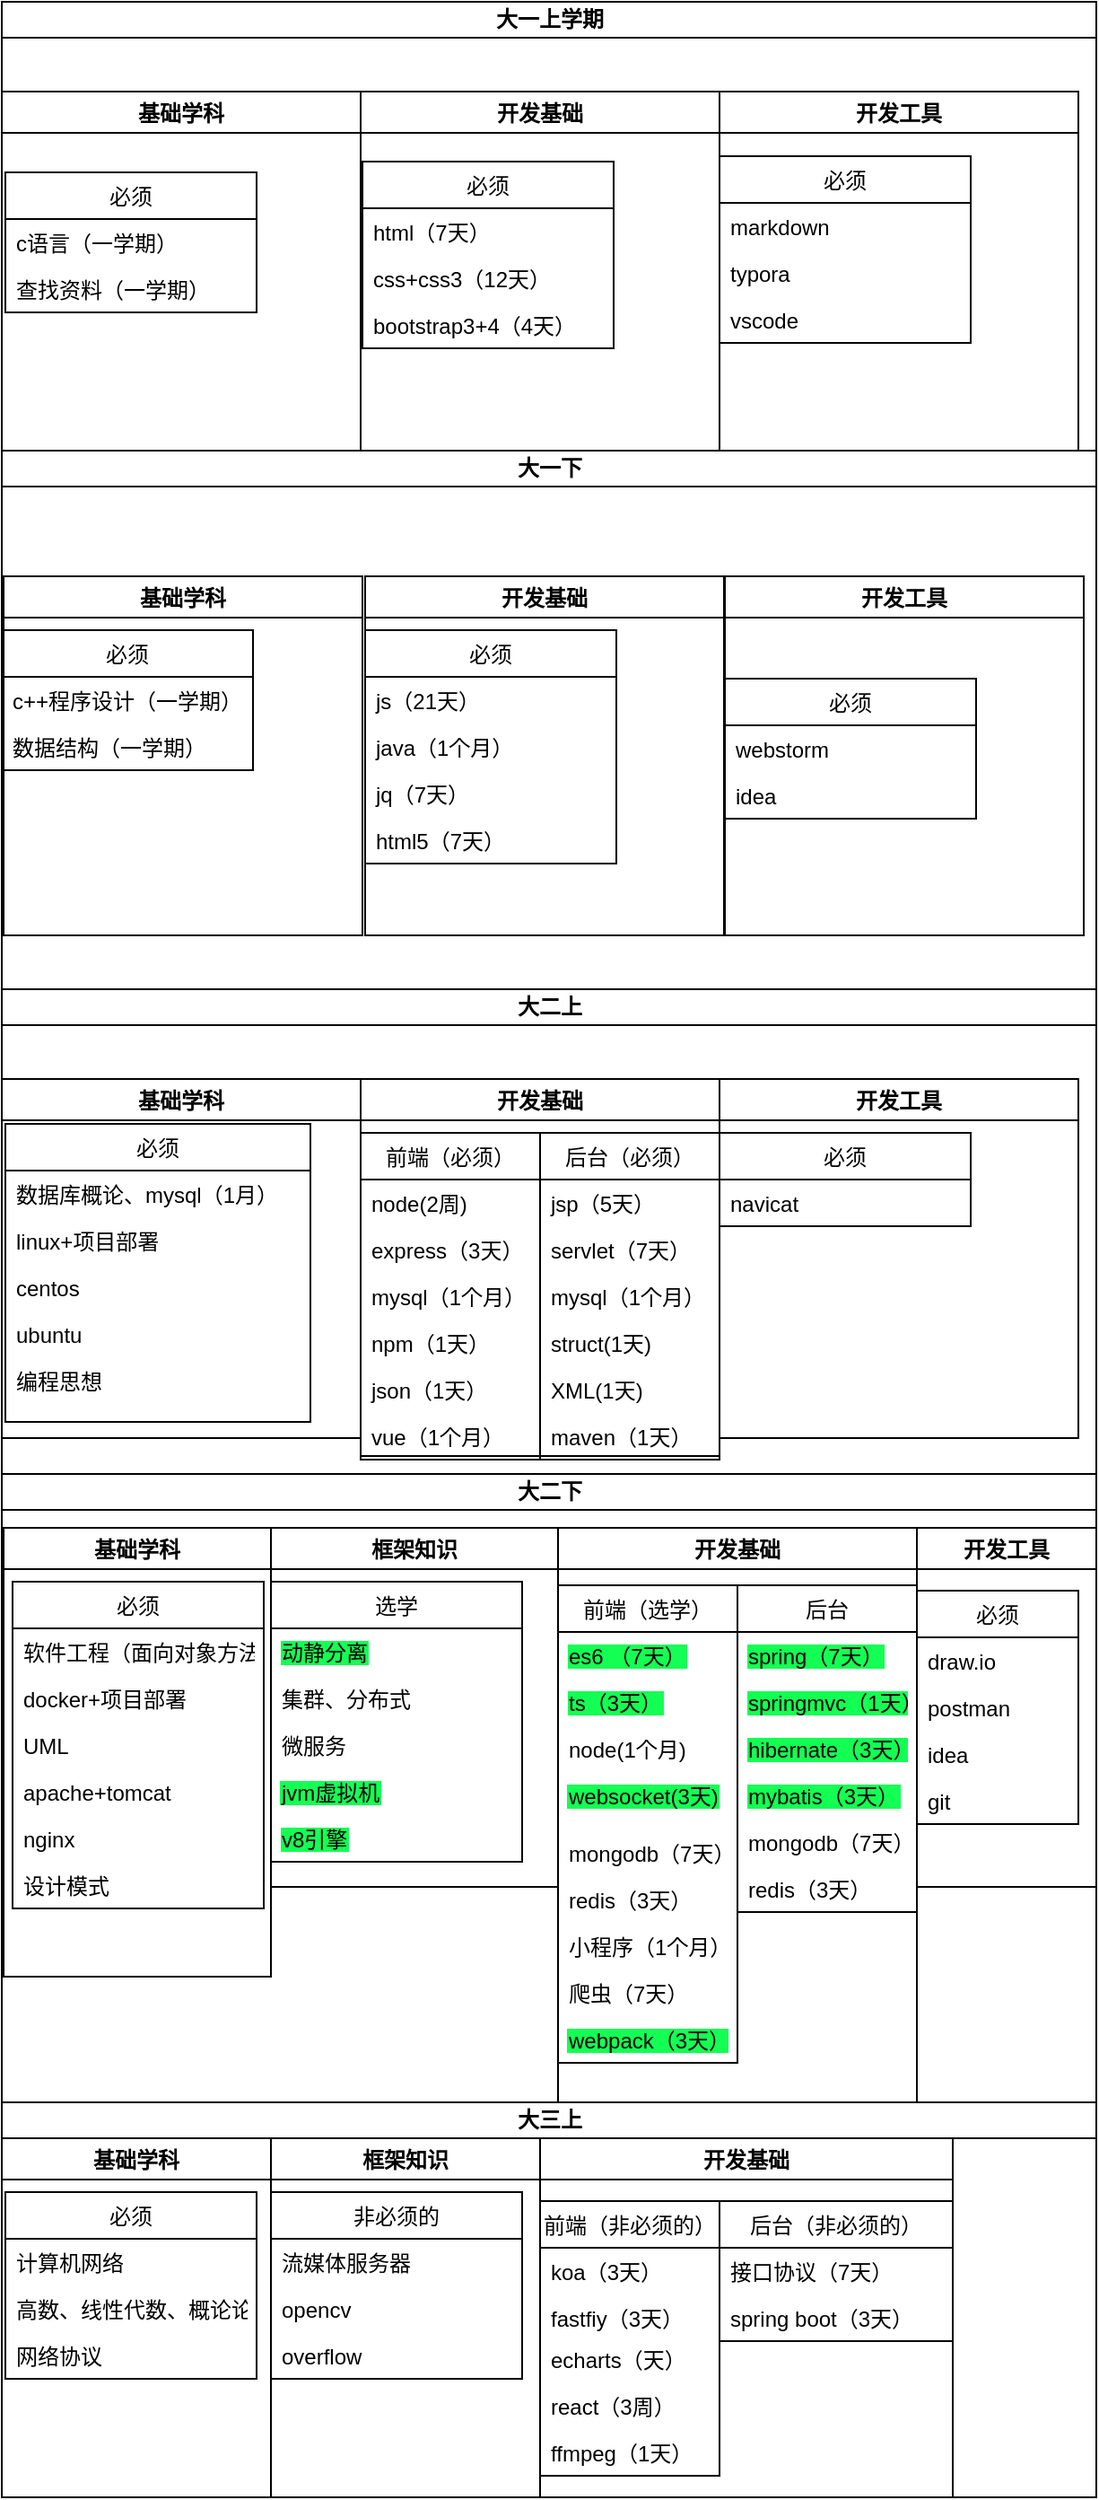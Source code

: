 <mxfile version="12.2.2" type="device" pages="1"><diagram id="gjG-5rtr5hlVOn3Dwla0" name="第 1 页"><mxGraphModel dx="1088" dy="660" grid="1" gridSize="10" guides="1" tooltips="1" connect="1" arrows="1" fold="1" page="1" pageScale="1" pageWidth="1654" pageHeight="2336" math="0" shadow="0"><root><mxCell id="0"/><mxCell id="1" parent="0"/><mxCell id="q79xA9Z5pwAB2MqFtHyh-91" value="大一上学期" style="swimlane;html=1;startSize=20;horizontal=1;containerType=tree;strokeColor=#000000;" parent="1" vertex="1"><mxGeometry x="250" y="10" width="610" height="250" as="geometry"/></mxCell><mxCell id="q79xA9Z5pwAB2MqFtHyh-98" value="基础学科" style="swimlane;strokeColor=#000000;" parent="q79xA9Z5pwAB2MqFtHyh-91" vertex="1"><mxGeometry y="50" width="200" height="200" as="geometry"/></mxCell><mxCell id="q79xA9Z5pwAB2MqFtHyh-102" value="必须" style="swimlane;fontStyle=0;childLayout=stackLayout;horizontal=1;startSize=26;fillColor=none;horizontalStack=0;resizeParent=1;resizeParentMax=0;resizeLast=0;collapsible=1;marginBottom=0;strokeColor=#000000;" parent="q79xA9Z5pwAB2MqFtHyh-98" vertex="1"><mxGeometry x="2" y="45" width="140" height="78" as="geometry"/></mxCell><mxCell id="q79xA9Z5pwAB2MqFtHyh-103" value="c语言（一学期）" style="text;strokeColor=none;fillColor=none;align=left;verticalAlign=top;spacingLeft=4;spacingRight=4;overflow=hidden;rotatable=0;points=[[0,0.5],[1,0.5]];portConstraint=eastwest;" parent="q79xA9Z5pwAB2MqFtHyh-102" vertex="1"><mxGeometry y="26" width="140" height="26" as="geometry"/></mxCell><mxCell id="q79xA9Z5pwAB2MqFtHyh-104" value="查找资料（一学期）" style="text;strokeColor=none;fillColor=none;align=left;verticalAlign=top;spacingLeft=4;spacingRight=4;overflow=hidden;rotatable=0;points=[[0,0.5],[1,0.5]];portConstraint=eastwest;" parent="q79xA9Z5pwAB2MqFtHyh-102" vertex="1"><mxGeometry y="52" width="140" height="26" as="geometry"/></mxCell><mxCell id="q79xA9Z5pwAB2MqFtHyh-99" value="开发基础" style="swimlane;strokeColor=#000000;" parent="q79xA9Z5pwAB2MqFtHyh-91" vertex="1"><mxGeometry x="200" y="50" width="200" height="200" as="geometry"/></mxCell><mxCell id="q79xA9Z5pwAB2MqFtHyh-106" value="必须" style="swimlane;fontStyle=0;childLayout=stackLayout;horizontal=1;startSize=26;fillColor=none;horizontalStack=0;resizeParent=1;resizeParentMax=0;resizeLast=0;collapsible=1;marginBottom=0;strokeColor=#000000;" parent="q79xA9Z5pwAB2MqFtHyh-99" vertex="1"><mxGeometry x="1" y="39" width="140" height="104" as="geometry"/></mxCell><mxCell id="q79xA9Z5pwAB2MqFtHyh-107" value="html（7天）" style="text;strokeColor=none;fillColor=none;align=left;verticalAlign=top;spacingLeft=4;spacingRight=4;overflow=hidden;rotatable=0;points=[[0,0.5],[1,0.5]];portConstraint=eastwest;" parent="q79xA9Z5pwAB2MqFtHyh-106" vertex="1"><mxGeometry y="26" width="140" height="26" as="geometry"/></mxCell><mxCell id="q79xA9Z5pwAB2MqFtHyh-108" value="css+css3（12天）" style="text;strokeColor=none;fillColor=none;align=left;verticalAlign=top;spacingLeft=4;spacingRight=4;overflow=hidden;rotatable=0;points=[[0,0.5],[1,0.5]];portConstraint=eastwest;" parent="q79xA9Z5pwAB2MqFtHyh-106" vertex="1"><mxGeometry y="52" width="140" height="26" as="geometry"/></mxCell><mxCell id="q79xA9Z5pwAB2MqFtHyh-109" value="bootstrap3+4（4天）" style="text;strokeColor=none;fillColor=none;align=left;verticalAlign=top;spacingLeft=4;spacingRight=4;overflow=hidden;rotatable=0;points=[[0,0.5],[1,0.5]];portConstraint=eastwest;" parent="q79xA9Z5pwAB2MqFtHyh-106" vertex="1"><mxGeometry y="78" width="140" height="26" as="geometry"/></mxCell><mxCell id="q79xA9Z5pwAB2MqFtHyh-100" value="开发工具" style="swimlane;strokeColor=#000000;" parent="q79xA9Z5pwAB2MqFtHyh-91" vertex="1"><mxGeometry x="400" y="50" width="200" height="200" as="geometry"/></mxCell><mxCell id="q79xA9Z5pwAB2MqFtHyh-111" value="必须" style="swimlane;fontStyle=0;childLayout=stackLayout;horizontal=1;startSize=26;fillColor=none;horizontalStack=0;resizeParent=1;resizeParentMax=0;resizeLast=0;collapsible=1;marginBottom=0;strokeColor=#000000;" parent="q79xA9Z5pwAB2MqFtHyh-100" vertex="1"><mxGeometry y="36" width="140" height="104" as="geometry"/></mxCell><mxCell id="q79xA9Z5pwAB2MqFtHyh-112" value="markdown" style="text;strokeColor=none;fillColor=none;align=left;verticalAlign=top;spacingLeft=4;spacingRight=4;overflow=hidden;rotatable=0;points=[[0,0.5],[1,0.5]];portConstraint=eastwest;labelBackgroundColor=#ffffff;" parent="q79xA9Z5pwAB2MqFtHyh-111" vertex="1"><mxGeometry y="26" width="140" height="26" as="geometry"/></mxCell><mxCell id="q79xA9Z5pwAB2MqFtHyh-113" value="typora" style="text;strokeColor=none;fillColor=none;align=left;verticalAlign=top;spacingLeft=4;spacingRight=4;overflow=hidden;rotatable=0;points=[[0,0.5],[1,0.5]];portConstraint=eastwest;" parent="q79xA9Z5pwAB2MqFtHyh-111" vertex="1"><mxGeometry y="52" width="140" height="26" as="geometry"/></mxCell><mxCell id="q79xA9Z5pwAB2MqFtHyh-204" value="vscode" style="text;strokeColor=none;fillColor=none;align=left;verticalAlign=top;spacingLeft=4;spacingRight=4;overflow=hidden;rotatable=0;points=[[0,0.5],[1,0.5]];portConstraint=eastwest;" parent="q79xA9Z5pwAB2MqFtHyh-111" vertex="1"><mxGeometry y="78" width="140" height="26" as="geometry"/></mxCell><mxCell id="q79xA9Z5pwAB2MqFtHyh-115" value="大一下" style="swimlane;html=1;startSize=20;horizontal=1;containerType=tree;strokeColor=#000000;" parent="1" vertex="1"><mxGeometry x="250" y="260" width="610" height="300" as="geometry"/></mxCell><mxCell id="q79xA9Z5pwAB2MqFtHyh-116" value="基础学科" style="swimlane;strokeColor=#000000;" parent="q79xA9Z5pwAB2MqFtHyh-115" vertex="1"><mxGeometry x="1" y="70" width="200" height="200" as="geometry"/></mxCell><mxCell id="q79xA9Z5pwAB2MqFtHyh-123" value="必须" style="swimlane;fontStyle=0;childLayout=stackLayout;horizontal=1;startSize=26;fillColor=none;horizontalStack=0;resizeParent=1;resizeParentMax=0;resizeLast=0;collapsible=1;marginBottom=0;strokeColor=#000000;" parent="q79xA9Z5pwAB2MqFtHyh-116" vertex="1"><mxGeometry x="-1" y="30" width="140" height="78" as="geometry"><mxRectangle x="-1" y="30" width="50" height="26" as="alternateBounds"/></mxGeometry></mxCell><mxCell id="q79xA9Z5pwAB2MqFtHyh-105" value="c++程序设计（一学期）" style="text;strokeColor=none;fillColor=none;align=left;verticalAlign=top;spacingLeft=4;spacingRight=4;overflow=hidden;rotatable=0;points=[[0,0.5],[1,0.5]];portConstraint=eastwest;" parent="q79xA9Z5pwAB2MqFtHyh-123" vertex="1"><mxGeometry y="26" width="140" height="26" as="geometry"/></mxCell><mxCell id="q79xA9Z5pwAB2MqFtHyh-125" value="数据结构（一学期）" style="text;strokeColor=none;fillColor=none;align=left;verticalAlign=top;spacingLeft=4;spacingRight=4;overflow=hidden;rotatable=0;points=[[0,0.5],[1,0.5]];portConstraint=eastwest;" parent="q79xA9Z5pwAB2MqFtHyh-123" vertex="1"><mxGeometry y="52" width="140" height="26" as="geometry"/></mxCell><mxCell id="q79xA9Z5pwAB2MqFtHyh-117" value="开发基础" style="swimlane;strokeColor=#000000;" parent="q79xA9Z5pwAB2MqFtHyh-115" vertex="1"><mxGeometry x="202.5" y="70" width="200" height="200" as="geometry"/></mxCell><mxCell id="q79xA9Z5pwAB2MqFtHyh-119" value="必须" style="swimlane;fontStyle=0;childLayout=stackLayout;horizontal=1;startSize=26;fillColor=none;horizontalStack=0;resizeParent=1;resizeParentMax=0;resizeLast=0;collapsible=1;marginBottom=0;strokeColor=#000000;" parent="q79xA9Z5pwAB2MqFtHyh-117" vertex="1"><mxGeometry y="30" width="140" height="130" as="geometry"/></mxCell><mxCell id="q79xA9Z5pwAB2MqFtHyh-120" value="js（21天）" style="text;strokeColor=none;fillColor=none;align=left;verticalAlign=top;spacingLeft=4;spacingRight=4;overflow=hidden;rotatable=0;points=[[0,0.5],[1,0.5]];portConstraint=eastwest;" parent="q79xA9Z5pwAB2MqFtHyh-119" vertex="1"><mxGeometry y="26" width="140" height="26" as="geometry"/></mxCell><mxCell id="q79xA9Z5pwAB2MqFtHyh-121" value="java（1个月）" style="text;strokeColor=none;fillColor=none;align=left;verticalAlign=top;spacingLeft=4;spacingRight=4;overflow=hidden;rotatable=0;points=[[0,0.5],[1,0.5]];portConstraint=eastwest;" parent="q79xA9Z5pwAB2MqFtHyh-119" vertex="1"><mxGeometry y="52" width="140" height="26" as="geometry"/></mxCell><mxCell id="q79xA9Z5pwAB2MqFtHyh-131" value="jq（7天）" style="text;strokeColor=none;fillColor=none;align=left;verticalAlign=top;spacingLeft=4;spacingRight=4;overflow=hidden;rotatable=0;points=[[0,0.5],[1,0.5]];portConstraint=eastwest;" parent="q79xA9Z5pwAB2MqFtHyh-119" vertex="1"><mxGeometry y="78" width="140" height="26" as="geometry"/></mxCell><mxCell id="q79xA9Z5pwAB2MqFtHyh-122" value="html5（7天）" style="text;strokeColor=none;fillColor=none;align=left;verticalAlign=top;spacingLeft=4;spacingRight=4;overflow=hidden;rotatable=0;points=[[0,0.5],[1,0.5]];portConstraint=eastwest;" parent="q79xA9Z5pwAB2MqFtHyh-119" vertex="1"><mxGeometry y="104" width="140" height="26" as="geometry"/></mxCell><mxCell id="q79xA9Z5pwAB2MqFtHyh-118" value="开发工具" style="swimlane;strokeColor=#000000;" parent="q79xA9Z5pwAB2MqFtHyh-115" vertex="1"><mxGeometry x="403" y="70" width="200" height="200" as="geometry"/></mxCell><mxCell id="q79xA9Z5pwAB2MqFtHyh-127" value="必须" style="swimlane;fontStyle=0;childLayout=stackLayout;horizontal=1;startSize=26;fillColor=none;horizontalStack=0;resizeParent=1;resizeParentMax=0;resizeLast=0;collapsible=1;marginBottom=0;strokeColor=#000000;" parent="q79xA9Z5pwAB2MqFtHyh-118" vertex="1"><mxGeometry y="57" width="140" height="78" as="geometry"/></mxCell><mxCell id="q79xA9Z5pwAB2MqFtHyh-129" value="webstorm" style="text;strokeColor=none;fillColor=none;align=left;verticalAlign=top;spacingLeft=4;spacingRight=4;overflow=hidden;rotatable=0;points=[[0,0.5],[1,0.5]];portConstraint=eastwest;" parent="q79xA9Z5pwAB2MqFtHyh-127" vertex="1"><mxGeometry y="26" width="140" height="26" as="geometry"/></mxCell><mxCell id="q79xA9Z5pwAB2MqFtHyh-130" value="idea" style="text;strokeColor=none;fillColor=none;align=left;verticalAlign=top;spacingLeft=4;spacingRight=4;overflow=hidden;rotatable=0;points=[[0,0.5],[1,0.5]];portConstraint=eastwest;" parent="q79xA9Z5pwAB2MqFtHyh-127" vertex="1"><mxGeometry y="52" width="140" height="26" as="geometry"/></mxCell><mxCell id="q79xA9Z5pwAB2MqFtHyh-134" value="大二上" style="swimlane;html=1;startSize=20;horizontal=1;containerType=tree;strokeColor=#000000;" parent="1" vertex="1"><mxGeometry x="250" y="560" width="610" height="270" as="geometry"/></mxCell><mxCell id="q79xA9Z5pwAB2MqFtHyh-139" value="基础学科" style="swimlane;strokeColor=#000000;" parent="q79xA9Z5pwAB2MqFtHyh-134" vertex="1"><mxGeometry y="50" width="200" height="200" as="geometry"/></mxCell><mxCell id="q79xA9Z5pwAB2MqFtHyh-142" value="必须" style="swimlane;fontStyle=0;childLayout=stackLayout;horizontal=1;startSize=26;fillColor=none;horizontalStack=0;resizeParent=1;resizeParentMax=0;resizeLast=0;collapsible=1;marginBottom=0;strokeColor=#000000;" parent="q79xA9Z5pwAB2MqFtHyh-139" vertex="1"><mxGeometry x="2" y="25" width="170" height="166" as="geometry"/></mxCell><mxCell id="q79xA9Z5pwAB2MqFtHyh-124" value="数据库概论、mysql（1月）" style="text;strokeColor=none;fillColor=none;align=left;verticalAlign=top;spacingLeft=4;spacingRight=4;overflow=hidden;rotatable=0;points=[[0,0.5],[1,0.5]];portConstraint=eastwest;" parent="q79xA9Z5pwAB2MqFtHyh-142" vertex="1"><mxGeometry y="26" width="170" height="26" as="geometry"/></mxCell><mxCell id="q79xA9Z5pwAB2MqFtHyh-143" value="linux+项目部署" style="text;strokeColor=none;fillColor=none;align=left;verticalAlign=top;spacingLeft=4;spacingRight=4;overflow=hidden;rotatable=0;points=[[0,0.5],[1,0.5]];portConstraint=eastwest;" parent="q79xA9Z5pwAB2MqFtHyh-142" vertex="1"><mxGeometry y="52" width="170" height="26" as="geometry"/></mxCell><mxCell id="q79xA9Z5pwAB2MqFtHyh-144" value="centos" style="text;strokeColor=none;fillColor=none;align=left;verticalAlign=top;spacingLeft=4;spacingRight=4;overflow=hidden;rotatable=0;points=[[0,0.5],[1,0.5]];portConstraint=eastwest;" parent="q79xA9Z5pwAB2MqFtHyh-142" vertex="1"><mxGeometry y="78" width="170" height="26" as="geometry"/></mxCell><mxCell id="q79xA9Z5pwAB2MqFtHyh-145" value="ubuntu" style="text;strokeColor=none;fillColor=none;align=left;verticalAlign=top;spacingLeft=4;spacingRight=4;overflow=hidden;rotatable=0;points=[[0,0.5],[1,0.5]];portConstraint=eastwest;" parent="q79xA9Z5pwAB2MqFtHyh-142" vertex="1"><mxGeometry y="104" width="170" height="26" as="geometry"/></mxCell><mxCell id="XeiT0OK1cOvn7RuBqpYT-1" value="编程思想" style="text;strokeColor=none;fillColor=none;align=left;verticalAlign=top;spacingLeft=4;spacingRight=4;overflow=hidden;rotatable=0;points=[[0,0.5],[1,0.5]];portConstraint=eastwest;" vertex="1" parent="q79xA9Z5pwAB2MqFtHyh-142"><mxGeometry y="130" width="170" height="36" as="geometry"/></mxCell><mxCell id="q79xA9Z5pwAB2MqFtHyh-141" value="开发基础" style="swimlane;strokeColor=#000000;" parent="q79xA9Z5pwAB2MqFtHyh-134" vertex="1"><mxGeometry x="200" y="50" width="200" height="210" as="geometry"/></mxCell><mxCell id="q79xA9Z5pwAB2MqFtHyh-146" value="前端（必须）" style="swimlane;fontStyle=0;childLayout=stackLayout;horizontal=1;startSize=26;fillColor=none;horizontalStack=0;resizeParent=1;resizeParentMax=0;resizeLast=0;collapsible=1;marginBottom=0;strokeColor=#000000;" parent="q79xA9Z5pwAB2MqFtHyh-141" vertex="1"><mxGeometry y="30" width="100" height="182" as="geometry"/></mxCell><mxCell id="q79xA9Z5pwAB2MqFtHyh-147" value="node(2周)" style="text;strokeColor=none;fillColor=none;align=left;verticalAlign=top;spacingLeft=4;spacingRight=4;overflow=hidden;rotatable=0;points=[[0,0.5],[1,0.5]];portConstraint=eastwest;" parent="q79xA9Z5pwAB2MqFtHyh-146" vertex="1"><mxGeometry y="26" width="100" height="26" as="geometry"/></mxCell><mxCell id="q79xA9Z5pwAB2MqFtHyh-148" value="express（3天）" style="text;strokeColor=none;fillColor=none;align=left;verticalAlign=top;spacingLeft=4;spacingRight=4;overflow=hidden;rotatable=0;points=[[0,0.5],[1,0.5]];portConstraint=eastwest;" parent="q79xA9Z5pwAB2MqFtHyh-146" vertex="1"><mxGeometry y="52" width="100" height="26" as="geometry"/></mxCell><mxCell id="q79xA9Z5pwAB2MqFtHyh-154" value="mysql（1个月）" style="text;strokeColor=none;fillColor=none;align=left;verticalAlign=top;spacingLeft=4;spacingRight=4;overflow=hidden;rotatable=0;points=[[0,0.5],[1,0.5]];portConstraint=eastwest;" parent="q79xA9Z5pwAB2MqFtHyh-146" vertex="1"><mxGeometry y="78" width="100" height="26" as="geometry"/></mxCell><mxCell id="q79xA9Z5pwAB2MqFtHyh-156" value="npm（1天）" style="text;strokeColor=none;fillColor=none;align=left;verticalAlign=top;spacingLeft=4;spacingRight=4;overflow=hidden;rotatable=0;points=[[0,0.5],[1,0.5]];portConstraint=eastwest;" parent="q79xA9Z5pwAB2MqFtHyh-146" vertex="1"><mxGeometry y="104" width="100" height="26" as="geometry"/></mxCell><mxCell id="q79xA9Z5pwAB2MqFtHyh-170" value="json（1天）" style="text;strokeColor=none;fillColor=none;align=left;verticalAlign=top;spacingLeft=4;spacingRight=4;overflow=hidden;rotatable=0;points=[[0,0.5],[1,0.5]];portConstraint=eastwest;" parent="q79xA9Z5pwAB2MqFtHyh-146" vertex="1"><mxGeometry y="130" width="100" height="26" as="geometry"/></mxCell><mxCell id="q79xA9Z5pwAB2MqFtHyh-149" value="vue（1个月）" style="text;strokeColor=none;fillColor=none;align=left;verticalAlign=top;spacingLeft=4;spacingRight=4;overflow=hidden;rotatable=0;points=[[0,0.5],[1,0.5]];portConstraint=eastwest;" parent="q79xA9Z5pwAB2MqFtHyh-146" vertex="1"><mxGeometry y="156" width="100" height="26" as="geometry"/></mxCell><mxCell id="q79xA9Z5pwAB2MqFtHyh-150" value="后台（必须）" style="swimlane;fontStyle=0;childLayout=stackLayout;horizontal=1;startSize=26;fillColor=none;horizontalStack=0;resizeParent=1;resizeParentMax=0;resizeLast=0;collapsible=1;marginBottom=0;strokeColor=#000000;" parent="q79xA9Z5pwAB2MqFtHyh-141" vertex="1"><mxGeometry x="100" y="30" width="100" height="182" as="geometry"/></mxCell><mxCell id="q79xA9Z5pwAB2MqFtHyh-151" value="jsp（5天）" style="text;strokeColor=none;fillColor=none;align=left;verticalAlign=top;spacingLeft=4;spacingRight=4;overflow=hidden;rotatable=0;points=[[0,0.5],[1,0.5]];portConstraint=eastwest;" parent="q79xA9Z5pwAB2MqFtHyh-150" vertex="1"><mxGeometry y="26" width="100" height="26" as="geometry"/></mxCell><mxCell id="q79xA9Z5pwAB2MqFtHyh-152" value="servlet（7天）" style="text;strokeColor=none;fillColor=none;align=left;verticalAlign=top;spacingLeft=4;spacingRight=4;overflow=hidden;rotatable=0;points=[[0,0.5],[1,0.5]];portConstraint=eastwest;" parent="q79xA9Z5pwAB2MqFtHyh-150" vertex="1"><mxGeometry y="52" width="100" height="26" as="geometry"/></mxCell><mxCell id="q79xA9Z5pwAB2MqFtHyh-158" value="mysql（1个月）" style="text;strokeColor=none;fillColor=none;align=left;verticalAlign=top;spacingLeft=4;spacingRight=4;overflow=hidden;rotatable=0;points=[[0,0.5],[1,0.5]];portConstraint=eastwest;" parent="q79xA9Z5pwAB2MqFtHyh-150" vertex="1"><mxGeometry y="78" width="100" height="26" as="geometry"/></mxCell><mxCell id="q79xA9Z5pwAB2MqFtHyh-155" value="struct(1天)" style="text;strokeColor=none;fillColor=none;align=left;verticalAlign=top;spacingLeft=4;spacingRight=4;overflow=hidden;rotatable=0;points=[[0,0.5],[1,0.5]];portConstraint=eastwest;" parent="q79xA9Z5pwAB2MqFtHyh-150" vertex="1"><mxGeometry y="104" width="100" height="26" as="geometry"/></mxCell><mxCell id="q79xA9Z5pwAB2MqFtHyh-171" value="XML(1天)" style="text;strokeColor=none;fillColor=none;align=left;verticalAlign=top;spacingLeft=4;spacingRight=4;overflow=hidden;rotatable=0;points=[[0,0.5],[1,0.5]];portConstraint=eastwest;" parent="q79xA9Z5pwAB2MqFtHyh-150" vertex="1"><mxGeometry y="130" width="100" height="26" as="geometry"/></mxCell><mxCell id="q79xA9Z5pwAB2MqFtHyh-153" value="maven（1天）" style="text;strokeColor=none;fillColor=none;align=left;verticalAlign=top;spacingLeft=4;spacingRight=4;overflow=hidden;rotatable=0;points=[[0,0.5],[1,0.5]];portConstraint=eastwest;" parent="q79xA9Z5pwAB2MqFtHyh-150" vertex="1"><mxGeometry y="156" width="100" height="26" as="geometry"/></mxCell><mxCell id="q79xA9Z5pwAB2MqFtHyh-140" value="开发工具" style="swimlane;strokeColor=#000000;" parent="q79xA9Z5pwAB2MqFtHyh-134" vertex="1"><mxGeometry x="400" y="50" width="200" height="200" as="geometry"/></mxCell><mxCell id="q79xA9Z5pwAB2MqFtHyh-163" value="必须" style="swimlane;fontStyle=0;childLayout=stackLayout;horizontal=1;startSize=26;fillColor=none;horizontalStack=0;resizeParent=1;resizeParentMax=0;resizeLast=0;collapsible=1;marginBottom=0;strokeColor=#000000;" parent="q79xA9Z5pwAB2MqFtHyh-140" vertex="1"><mxGeometry y="30" width="140" height="52" as="geometry"/></mxCell><mxCell id="q79xA9Z5pwAB2MqFtHyh-167" value="navicat" style="text;strokeColor=none;fillColor=none;align=left;verticalAlign=top;spacingLeft=4;spacingRight=4;overflow=hidden;rotatable=0;points=[[0,0.5],[1,0.5]];portConstraint=eastwest;" parent="q79xA9Z5pwAB2MqFtHyh-163" vertex="1"><mxGeometry y="26" width="140" height="26" as="geometry"/></mxCell><mxCell id="q79xA9Z5pwAB2MqFtHyh-172" value="大二下" style="swimlane;html=1;startSize=20;horizontal=1;containerType=tree;strokeColor=#000000;" parent="1" vertex="1"><mxGeometry x="250" y="830" width="610" height="350" as="geometry"/></mxCell><mxCell id="q79xA9Z5pwAB2MqFtHyh-173" value="基础学科" style="swimlane;strokeColor=#000000;" parent="q79xA9Z5pwAB2MqFtHyh-172" vertex="1"><mxGeometry x="1" y="30" width="149" height="250" as="geometry"/></mxCell><mxCell id="q79xA9Z5pwAB2MqFtHyh-174" value="必须" style="swimlane;fontStyle=0;childLayout=stackLayout;horizontal=1;startSize=26;fillColor=none;horizontalStack=0;resizeParent=1;resizeParentMax=0;resizeLast=0;collapsible=1;marginBottom=0;strokeColor=#000000;" parent="q79xA9Z5pwAB2MqFtHyh-173" vertex="1"><mxGeometry x="5" y="30" width="140" height="182" as="geometry"/></mxCell><mxCell id="q79xA9Z5pwAB2MqFtHyh-176" value="软件工程（面向对象方法）" style="text;strokeColor=none;fillColor=none;align=left;verticalAlign=top;spacingLeft=4;spacingRight=4;overflow=hidden;rotatable=0;points=[[0,0.5],[1,0.5]];portConstraint=eastwest;" parent="q79xA9Z5pwAB2MqFtHyh-174" vertex="1"><mxGeometry y="26" width="140" height="26" as="geometry"/></mxCell><mxCell id="q79xA9Z5pwAB2MqFtHyh-179" value="docker+项目部署" style="text;strokeColor=none;fillColor=none;align=left;verticalAlign=top;spacingLeft=4;spacingRight=4;overflow=hidden;rotatable=0;points=[[0,0.5],[1,0.5]];portConstraint=eastwest;" parent="q79xA9Z5pwAB2MqFtHyh-174" vertex="1"><mxGeometry y="52" width="140" height="26" as="geometry"/></mxCell><mxCell id="q79xA9Z5pwAB2MqFtHyh-177" value="UML" style="text;strokeColor=none;fillColor=none;align=left;verticalAlign=top;spacingLeft=4;spacingRight=4;overflow=hidden;rotatable=0;points=[[0,0.5],[1,0.5]];portConstraint=eastwest;" parent="q79xA9Z5pwAB2MqFtHyh-174" vertex="1"><mxGeometry y="78" width="140" height="26" as="geometry"/></mxCell><mxCell id="q79xA9Z5pwAB2MqFtHyh-196" value="apache+tomcat" style="text;strokeColor=none;fillColor=none;align=left;verticalAlign=top;spacingLeft=4;spacingRight=4;overflow=hidden;rotatable=0;points=[[0,0.5],[1,0.5]];portConstraint=eastwest;" parent="q79xA9Z5pwAB2MqFtHyh-174" vertex="1"><mxGeometry y="104" width="140" height="26" as="geometry"/></mxCell><mxCell id="q79xA9Z5pwAB2MqFtHyh-214" value="nginx" style="text;strokeColor=none;fillColor=none;align=left;verticalAlign=top;spacingLeft=4;spacingRight=4;overflow=hidden;rotatable=0;points=[[0,0.5],[1,0.5]];portConstraint=eastwest;" parent="q79xA9Z5pwAB2MqFtHyh-174" vertex="1"><mxGeometry y="130" width="140" height="26" as="geometry"/></mxCell><mxCell id="q79xA9Z5pwAB2MqFtHyh-180" value="设计模式" style="text;strokeColor=none;fillColor=none;align=left;verticalAlign=top;spacingLeft=4;spacingRight=4;overflow=hidden;rotatable=0;points=[[0,0.5],[1,0.5]];portConstraint=eastwest;" parent="q79xA9Z5pwAB2MqFtHyh-174" vertex="1"><mxGeometry y="156" width="140" height="26" as="geometry"/></mxCell><mxCell id="q79xA9Z5pwAB2MqFtHyh-181" value="框架知识" style="swimlane;strokeColor=#000000;" parent="q79xA9Z5pwAB2MqFtHyh-172" vertex="1"><mxGeometry x="150" y="30" width="160" height="200" as="geometry"/></mxCell><mxCell id="q79xA9Z5pwAB2MqFtHyh-182" value="选学" style="swimlane;fontStyle=0;childLayout=stackLayout;horizontal=1;startSize=26;fillColor=none;horizontalStack=0;resizeParent=1;resizeParentMax=0;resizeLast=0;collapsible=1;marginBottom=0;strokeColor=#000000;" parent="q79xA9Z5pwAB2MqFtHyh-181" vertex="1"><mxGeometry y="30" width="140" height="156" as="geometry"/></mxCell><mxCell id="q79xA9Z5pwAB2MqFtHyh-183" value="动静分离" style="text;strokeColor=none;fillColor=none;align=left;verticalAlign=top;spacingLeft=4;spacingRight=4;overflow=hidden;rotatable=0;points=[[0,0.5],[1,0.5]];portConstraint=eastwest;labelBackgroundColor=#14FF53;" parent="q79xA9Z5pwAB2MqFtHyh-182" vertex="1"><mxGeometry y="26" width="140" height="26" as="geometry"/></mxCell><mxCell id="q79xA9Z5pwAB2MqFtHyh-184" value="集群、分布式" style="text;strokeColor=none;fillColor=none;align=left;verticalAlign=top;spacingLeft=4;spacingRight=4;overflow=hidden;rotatable=0;points=[[0,0.5],[1,0.5]];portConstraint=eastwest;" parent="q79xA9Z5pwAB2MqFtHyh-182" vertex="1"><mxGeometry y="52" width="140" height="26" as="geometry"/></mxCell><mxCell id="q79xA9Z5pwAB2MqFtHyh-185" value="微服务" style="text;strokeColor=none;fillColor=none;align=left;verticalAlign=top;spacingLeft=4;spacingRight=4;overflow=hidden;rotatable=0;points=[[0,0.5],[1,0.5]];portConstraint=eastwest;" parent="q79xA9Z5pwAB2MqFtHyh-182" vertex="1"><mxGeometry y="78" width="140" height="26" as="geometry"/></mxCell><mxCell id="q79xA9Z5pwAB2MqFtHyh-217" value="jvm虚拟机" style="text;strokeColor=none;fillColor=none;align=left;verticalAlign=top;spacingLeft=4;spacingRight=4;overflow=hidden;rotatable=0;points=[[0,0.5],[1,0.5]];portConstraint=eastwest;labelBackgroundColor=#14FF53;" parent="q79xA9Z5pwAB2MqFtHyh-182" vertex="1"><mxGeometry y="104" width="140" height="26" as="geometry"/></mxCell><mxCell id="q79xA9Z5pwAB2MqFtHyh-216" value="v8引擎" style="text;strokeColor=none;fillColor=none;align=left;verticalAlign=top;spacingLeft=4;spacingRight=4;overflow=hidden;rotatable=0;points=[[0,0.5],[1,0.5]];portConstraint=eastwest;labelBackgroundColor=#14FF53;" parent="q79xA9Z5pwAB2MqFtHyh-182" vertex="1"><mxGeometry y="130" width="140" height="26" as="geometry"/></mxCell><mxCell id="q79xA9Z5pwAB2MqFtHyh-194" value="开发基础" style="swimlane;strokeColor=#000000;" parent="q79xA9Z5pwAB2MqFtHyh-172" vertex="1"><mxGeometry x="310" y="30" width="200" height="320" as="geometry"/></mxCell><mxCell id="q79xA9Z5pwAB2MqFtHyh-205" value="前端（选学）" style="swimlane;fontStyle=0;childLayout=stackLayout;horizontal=1;startSize=26;fillColor=none;horizontalStack=0;resizeParent=1;resizeParentMax=0;resizeLast=0;collapsible=1;marginBottom=0;strokeColor=#000000;" parent="q79xA9Z5pwAB2MqFtHyh-194" vertex="1"><mxGeometry y="32" width="100" height="266" as="geometry"/></mxCell><mxCell id="q79xA9Z5pwAB2MqFtHyh-206" value="es6 （7天）" style="text;strokeColor=none;fillColor=none;align=left;verticalAlign=top;spacingLeft=4;spacingRight=4;overflow=hidden;rotatable=0;points=[[0,0.5],[1,0.5]];portConstraint=eastwest;labelBackgroundColor=#14FF53;" parent="q79xA9Z5pwAB2MqFtHyh-205" vertex="1"><mxGeometry y="26" width="100" height="26" as="geometry"/></mxCell><mxCell id="q79xA9Z5pwAB2MqFtHyh-207" value="ts（3天）" style="text;strokeColor=none;fillColor=none;align=left;verticalAlign=top;spacingLeft=4;spacingRight=4;overflow=hidden;rotatable=0;points=[[0,0.5],[1,0.5]];portConstraint=eastwest;labelBackgroundColor=#14FF53;" parent="q79xA9Z5pwAB2MqFtHyh-205" vertex="1"><mxGeometry y="52" width="100" height="26" as="geometry"/></mxCell><mxCell id="q79xA9Z5pwAB2MqFtHyh-218" value="node(1个月)" style="text;strokeColor=none;fillColor=none;align=left;verticalAlign=top;spacingLeft=4;spacingRight=4;overflow=hidden;rotatable=0;points=[[0,0.5],[1,0.5]];portConstraint=eastwest;fontColor=#000000;" parent="q79xA9Z5pwAB2MqFtHyh-205" vertex="1"><mxGeometry y="78" width="100" height="26" as="geometry"/></mxCell><mxCell id="q79xA9Z5pwAB2MqFtHyh-219" value="websocket(3天)" style="text;strokeColor=none;fillColor=none;align=left;verticalAlign=top;spacingLeft=4;spacingRight=4;overflow=hidden;rotatable=0;points=[[0,0.5],[1,0.5]];portConstraint=eastwest;labelBorderColor=none;labelBackgroundColor=#14FF53;" parent="q79xA9Z5pwAB2MqFtHyh-205" vertex="1"><mxGeometry y="104" width="100" height="32" as="geometry"/></mxCell><mxCell id="q79xA9Z5pwAB2MqFtHyh-220" value="mongodb（7天）" style="text;strokeColor=none;fillColor=none;align=left;verticalAlign=top;spacingLeft=4;spacingRight=4;overflow=hidden;rotatable=0;points=[[0,0.5],[1,0.5]];portConstraint=eastwest;" parent="q79xA9Z5pwAB2MqFtHyh-205" vertex="1"><mxGeometry y="136" width="100" height="26" as="geometry"/></mxCell><mxCell id="q79xA9Z5pwAB2MqFtHyh-221" value="redis（3天）" style="text;strokeColor=none;fillColor=none;align=left;verticalAlign=top;spacingLeft=4;spacingRight=4;overflow=hidden;rotatable=0;points=[[0,0.5],[1,0.5]];portConstraint=eastwest;" parent="q79xA9Z5pwAB2MqFtHyh-205" vertex="1"><mxGeometry y="162" width="100" height="26" as="geometry"/></mxCell><mxCell id="q79xA9Z5pwAB2MqFtHyh-264" value="小程序（1个月）" style="text;strokeColor=none;fillColor=none;align=left;verticalAlign=top;spacingLeft=4;spacingRight=4;overflow=hidden;rotatable=0;points=[[0,0.5],[1,0.5]];portConstraint=eastwest;" parent="q79xA9Z5pwAB2MqFtHyh-205" vertex="1"><mxGeometry y="188" width="100" height="26" as="geometry"/></mxCell><mxCell id="q79xA9Z5pwAB2MqFtHyh-265" value="爬虫（7天）" style="text;strokeColor=none;fillColor=none;align=left;verticalAlign=top;spacingLeft=4;spacingRight=4;overflow=hidden;rotatable=0;points=[[0,0.5],[1,0.5]];portConstraint=eastwest;" parent="q79xA9Z5pwAB2MqFtHyh-205" vertex="1"><mxGeometry y="214" width="100" height="26" as="geometry"/></mxCell><mxCell id="q79xA9Z5pwAB2MqFtHyh-208" value="webpack（3天）" style="text;strokeColor=none;fillColor=none;align=left;verticalAlign=top;spacingLeft=4;spacingRight=4;overflow=hidden;rotatable=0;points=[[0,0.5],[1,0.5]];portConstraint=eastwest;labelBackgroundColor=#14FF53;" parent="q79xA9Z5pwAB2MqFtHyh-205" vertex="1"><mxGeometry y="240" width="100" height="26" as="geometry"/></mxCell><mxCell id="q79xA9Z5pwAB2MqFtHyh-210" value="后台" style="swimlane;fontStyle=0;childLayout=stackLayout;horizontal=1;startSize=26;fillColor=none;horizontalStack=0;resizeParent=1;resizeParentMax=0;resizeLast=0;collapsible=1;marginBottom=0;strokeColor=#000000;" parent="q79xA9Z5pwAB2MqFtHyh-194" vertex="1"><mxGeometry x="100" y="32" width="100" height="182" as="geometry"/></mxCell><mxCell id="q79xA9Z5pwAB2MqFtHyh-211" value="spring（7天）" style="text;strokeColor=none;fillColor=none;align=left;verticalAlign=top;spacingLeft=4;spacingRight=4;overflow=hidden;rotatable=0;points=[[0,0.5],[1,0.5]];portConstraint=eastwest;labelBackgroundColor=#14FF53;fontColor=#000000;" parent="q79xA9Z5pwAB2MqFtHyh-210" vertex="1"><mxGeometry y="26" width="100" height="26" as="geometry"/></mxCell><mxCell id="q79xA9Z5pwAB2MqFtHyh-212" value="springmvc（1天）" style="text;strokeColor=none;fillColor=none;align=left;verticalAlign=top;spacingLeft=4;spacingRight=4;overflow=hidden;rotatable=0;points=[[0,0.5],[1,0.5]];portConstraint=eastwest;labelBackgroundColor=#14FF53;" parent="q79xA9Z5pwAB2MqFtHyh-210" vertex="1"><mxGeometry y="52" width="100" height="26" as="geometry"/></mxCell><mxCell id="q79xA9Z5pwAB2MqFtHyh-222" value="hibernate（3天）" style="text;strokeColor=none;fillColor=none;align=left;verticalAlign=top;spacingLeft=4;spacingRight=4;overflow=hidden;rotatable=0;points=[[0,0.5],[1,0.5]];portConstraint=eastwest;labelBackgroundColor=#14FF53;" parent="q79xA9Z5pwAB2MqFtHyh-210" vertex="1"><mxGeometry y="78" width="100" height="26" as="geometry"/></mxCell><mxCell id="q79xA9Z5pwAB2MqFtHyh-213" value="mybatis（3天）" style="text;strokeColor=none;fillColor=none;align=left;verticalAlign=top;spacingLeft=4;spacingRight=4;overflow=hidden;rotatable=0;points=[[0,0.5],[1,0.5]];portConstraint=eastwest;labelBackgroundColor=#14FF53;" parent="q79xA9Z5pwAB2MqFtHyh-210" vertex="1"><mxGeometry y="104" width="100" height="26" as="geometry"/></mxCell><mxCell id="q79xA9Z5pwAB2MqFtHyh-224" value="mongodb（7天）" style="text;strokeColor=none;fillColor=none;align=left;verticalAlign=top;spacingLeft=4;spacingRight=4;overflow=hidden;rotatable=0;points=[[0,0.5],[1,0.5]];portConstraint=eastwest;" parent="q79xA9Z5pwAB2MqFtHyh-210" vertex="1"><mxGeometry y="130" width="100" height="26" as="geometry"/></mxCell><mxCell id="q79xA9Z5pwAB2MqFtHyh-226" value="redis（3天）" style="text;strokeColor=none;fillColor=none;align=left;verticalAlign=top;spacingLeft=4;spacingRight=4;overflow=hidden;rotatable=0;points=[[0,0.5],[1,0.5]];portConstraint=eastwest;" parent="q79xA9Z5pwAB2MqFtHyh-210" vertex="1"><mxGeometry y="156" width="100" height="26" as="geometry"/></mxCell><mxCell id="q79xA9Z5pwAB2MqFtHyh-195" value="开发工具" style="swimlane;strokeColor=#000000;" parent="q79xA9Z5pwAB2MqFtHyh-172" vertex="1"><mxGeometry x="510" y="30" width="100" height="200" as="geometry"/></mxCell><mxCell id="q79xA9Z5pwAB2MqFtHyh-198" value="必须" style="swimlane;fontStyle=0;childLayout=stackLayout;horizontal=1;startSize=26;fillColor=none;horizontalStack=0;resizeParent=1;resizeParentMax=0;resizeLast=0;collapsible=1;marginBottom=0;strokeColor=#000000;" parent="q79xA9Z5pwAB2MqFtHyh-195" vertex="1"><mxGeometry y="35" width="90" height="130" as="geometry"/></mxCell><mxCell id="q79xA9Z5pwAB2MqFtHyh-201" value="draw.io" style="text;strokeColor=none;fillColor=none;align=left;verticalAlign=top;spacingLeft=4;spacingRight=4;overflow=hidden;rotatable=0;points=[[0,0.5],[1,0.5]];portConstraint=eastwest;" parent="q79xA9Z5pwAB2MqFtHyh-198" vertex="1"><mxGeometry y="26" width="90" height="26" as="geometry"/></mxCell><mxCell id="q79xA9Z5pwAB2MqFtHyh-203" value="postman" style="text;strokeColor=none;fillColor=none;align=left;verticalAlign=top;spacingLeft=4;spacingRight=4;overflow=hidden;rotatable=0;points=[[0,0.5],[1,0.5]];portConstraint=eastwest;" parent="q79xA9Z5pwAB2MqFtHyh-198" vertex="1"><mxGeometry y="52" width="90" height="26" as="geometry"/></mxCell><mxCell id="q79xA9Z5pwAB2MqFtHyh-202" value="idea" style="text;strokeColor=none;fillColor=none;align=left;verticalAlign=top;spacingLeft=4;spacingRight=4;overflow=hidden;rotatable=0;points=[[0,0.5],[1,0.5]];portConstraint=eastwest;" parent="q79xA9Z5pwAB2MqFtHyh-198" vertex="1"><mxGeometry y="78" width="90" height="26" as="geometry"/></mxCell><mxCell id="q79xA9Z5pwAB2MqFtHyh-261" value="git" style="text;strokeColor=none;fillColor=none;align=left;verticalAlign=top;spacingLeft=4;spacingRight=4;overflow=hidden;rotatable=0;points=[[0,0.5],[1,0.5]];portConstraint=eastwest;" parent="q79xA9Z5pwAB2MqFtHyh-198" vertex="1"><mxGeometry y="104" width="90" height="26" as="geometry"/></mxCell><mxCell id="q79xA9Z5pwAB2MqFtHyh-231" value="大三上" style="swimlane;html=1;startSize=20;horizontal=1;containerType=tree;strokeColor=#000000;" parent="1" vertex="1"><mxGeometry x="250" y="1180" width="610" height="220" as="geometry"/></mxCell><mxCell id="q79xA9Z5pwAB2MqFtHyh-235" value="基础学科" style="swimlane;strokeColor=#000000;" parent="q79xA9Z5pwAB2MqFtHyh-231" vertex="1"><mxGeometry y="20" width="150" height="200" as="geometry"/></mxCell><mxCell id="q79xA9Z5pwAB2MqFtHyh-248" value="必须" style="swimlane;fontStyle=0;childLayout=stackLayout;horizontal=1;startSize=26;fillColor=none;horizontalStack=0;resizeParent=1;resizeParentMax=0;resizeLast=0;collapsible=1;marginBottom=0;strokeColor=#000000;" parent="q79xA9Z5pwAB2MqFtHyh-235" vertex="1"><mxGeometry x="2" y="30" width="140" height="104" as="geometry"/></mxCell><mxCell id="q79xA9Z5pwAB2MqFtHyh-249" value="计算机网络" style="text;strokeColor=none;fillColor=none;align=left;verticalAlign=top;spacingLeft=4;spacingRight=4;overflow=hidden;rotatable=0;points=[[0,0.5],[1,0.5]];portConstraint=eastwest;" parent="q79xA9Z5pwAB2MqFtHyh-248" vertex="1"><mxGeometry y="26" width="140" height="26" as="geometry"/></mxCell><mxCell id="q79xA9Z5pwAB2MqFtHyh-269" value="高数、线性代数、概论论" style="text;strokeColor=none;fillColor=none;align=left;verticalAlign=top;spacingLeft=4;spacingRight=4;overflow=hidden;rotatable=0;points=[[0,0.5],[1,0.5]];portConstraint=eastwest;" parent="q79xA9Z5pwAB2MqFtHyh-248" vertex="1"><mxGeometry y="52" width="140" height="26" as="geometry"/></mxCell><mxCell id="q79xA9Z5pwAB2MqFtHyh-251" value="网络协议" style="text;strokeColor=none;fillColor=none;align=left;verticalAlign=top;spacingLeft=4;spacingRight=4;overflow=hidden;rotatable=0;points=[[0,0.5],[1,0.5]];portConstraint=eastwest;" parent="q79xA9Z5pwAB2MqFtHyh-248" vertex="1"><mxGeometry y="78" width="140" height="26" as="geometry"/></mxCell><mxCell id="q79xA9Z5pwAB2MqFtHyh-236" value="框架知识" style="swimlane;strokeColor=#000000;" parent="q79xA9Z5pwAB2MqFtHyh-231" vertex="1"><mxGeometry x="150" y="20" width="150" height="200" as="geometry"/></mxCell><mxCell id="q79xA9Z5pwAB2MqFtHyh-244" value="非必须的" style="swimlane;fontStyle=0;childLayout=stackLayout;horizontal=1;startSize=26;fillColor=none;horizontalStack=0;resizeParent=1;resizeParentMax=0;resizeLast=0;collapsible=1;marginBottom=0;strokeColor=#000000;" parent="q79xA9Z5pwAB2MqFtHyh-236" vertex="1"><mxGeometry y="30" width="140" height="104" as="geometry"/></mxCell><mxCell id="q79xA9Z5pwAB2MqFtHyh-245" value="流媒体服务器" style="text;strokeColor=none;fillColor=none;align=left;verticalAlign=top;spacingLeft=4;spacingRight=4;overflow=hidden;rotatable=0;points=[[0,0.5],[1,0.5]];portConstraint=eastwest;" parent="q79xA9Z5pwAB2MqFtHyh-244" vertex="1"><mxGeometry y="26" width="140" height="26" as="geometry"/></mxCell><mxCell id="q79xA9Z5pwAB2MqFtHyh-246" value="opencv" style="text;strokeColor=none;fillColor=none;align=left;verticalAlign=top;spacingLeft=4;spacingRight=4;overflow=hidden;rotatable=0;points=[[0,0.5],[1,0.5]];portConstraint=eastwest;" parent="q79xA9Z5pwAB2MqFtHyh-244" vertex="1"><mxGeometry y="52" width="140" height="26" as="geometry"/></mxCell><mxCell id="q79xA9Z5pwAB2MqFtHyh-247" value="overflow" style="text;strokeColor=none;fillColor=none;align=left;verticalAlign=top;spacingLeft=4;spacingRight=4;overflow=hidden;rotatable=0;points=[[0,0.5],[1,0.5]];portConstraint=eastwest;" parent="q79xA9Z5pwAB2MqFtHyh-244" vertex="1"><mxGeometry y="78" width="140" height="26" as="geometry"/></mxCell><mxCell id="q79xA9Z5pwAB2MqFtHyh-239" value="开发基础" style="swimlane;strokeColor=#000000;" parent="q79xA9Z5pwAB2MqFtHyh-231" vertex="1"><mxGeometry x="300" y="20" width="230" height="200" as="geometry"/></mxCell><mxCell id="q79xA9Z5pwAB2MqFtHyh-256" value="前端（非必须的）" style="swimlane;fontStyle=0;childLayout=stackLayout;horizontal=1;startSize=26;fillColor=none;horizontalStack=0;resizeParent=1;resizeParentMax=0;resizeLast=0;collapsible=1;marginBottom=0;strokeColor=#000000;" parent="q79xA9Z5pwAB2MqFtHyh-239" vertex="1"><mxGeometry y="35" width="100" height="153" as="geometry"/></mxCell><mxCell id="q79xA9Z5pwAB2MqFtHyh-257" value="koa（3天）" style="text;strokeColor=none;fillColor=none;align=left;verticalAlign=top;spacingLeft=4;spacingRight=4;overflow=hidden;rotatable=0;points=[[0,0.5],[1,0.5]];portConstraint=eastwest;" parent="q79xA9Z5pwAB2MqFtHyh-256" vertex="1"><mxGeometry y="26" width="100" height="26" as="geometry"/></mxCell><mxCell id="q79xA9Z5pwAB2MqFtHyh-262" value="fastfiy（3天）" style="text;strokeColor=none;fillColor=none;align=left;verticalAlign=top;spacingLeft=4;spacingRight=4;overflow=hidden;rotatable=0;points=[[0,0.5],[1,0.5]];portConstraint=eastwest;" parent="q79xA9Z5pwAB2MqFtHyh-256" vertex="1"><mxGeometry y="52" width="100" height="23" as="geometry"/></mxCell><mxCell id="q79xA9Z5pwAB2MqFtHyh-266" value="echarts（天）" style="text;strokeColor=none;fillColor=none;align=left;verticalAlign=top;spacingLeft=4;spacingRight=4;overflow=hidden;rotatable=0;points=[[0,0.5],[1,0.5]];portConstraint=eastwest;" parent="q79xA9Z5pwAB2MqFtHyh-256" vertex="1"><mxGeometry y="75" width="100" height="26" as="geometry"/></mxCell><mxCell id="q79xA9Z5pwAB2MqFtHyh-267" value="react（3周）" style="text;strokeColor=none;fillColor=none;align=left;verticalAlign=top;spacingLeft=4;spacingRight=4;overflow=hidden;rotatable=0;points=[[0,0.5],[1,0.5]];portConstraint=eastwest;" parent="q79xA9Z5pwAB2MqFtHyh-256" vertex="1"><mxGeometry y="101" width="100" height="26" as="geometry"/></mxCell><mxCell id="q79xA9Z5pwAB2MqFtHyh-258" value="ffmpeg（1天）" style="text;strokeColor=none;fillColor=none;align=left;verticalAlign=top;spacingLeft=4;spacingRight=4;overflow=hidden;rotatable=0;points=[[0,0.5],[1,0.5]];portConstraint=eastwest;" parent="q79xA9Z5pwAB2MqFtHyh-256" vertex="1"><mxGeometry y="127" width="100" height="26" as="geometry"/></mxCell><mxCell id="q79xA9Z5pwAB2MqFtHyh-252" value="后台（非必须的）" style="swimlane;fontStyle=0;childLayout=stackLayout;horizontal=1;startSize=26;fillColor=none;horizontalStack=0;resizeParent=1;resizeParentMax=0;resizeLast=0;collapsible=1;marginBottom=0;strokeColor=#000000;" parent="q79xA9Z5pwAB2MqFtHyh-239" vertex="1"><mxGeometry x="100" y="35" width="130" height="78" as="geometry"/></mxCell><mxCell id="q79xA9Z5pwAB2MqFtHyh-254" value="接口协议（7天）" style="text;strokeColor=none;fillColor=none;align=left;verticalAlign=top;spacingLeft=4;spacingRight=4;overflow=hidden;rotatable=0;points=[[0,0.5],[1,0.5]];portConstraint=eastwest;" parent="q79xA9Z5pwAB2MqFtHyh-252" vertex="1"><mxGeometry y="26" width="130" height="26" as="geometry"/></mxCell><mxCell id="q79xA9Z5pwAB2MqFtHyh-255" value="spring boot（3天）" style="text;strokeColor=none;fillColor=none;align=left;verticalAlign=top;spacingLeft=4;spacingRight=4;overflow=hidden;rotatable=0;points=[[0,0.5],[1,0.5]];portConstraint=eastwest;" parent="q79xA9Z5pwAB2MqFtHyh-252" vertex="1"><mxGeometry y="52" width="130" height="26" as="geometry"/></mxCell></root></mxGraphModel></diagram></mxfile>